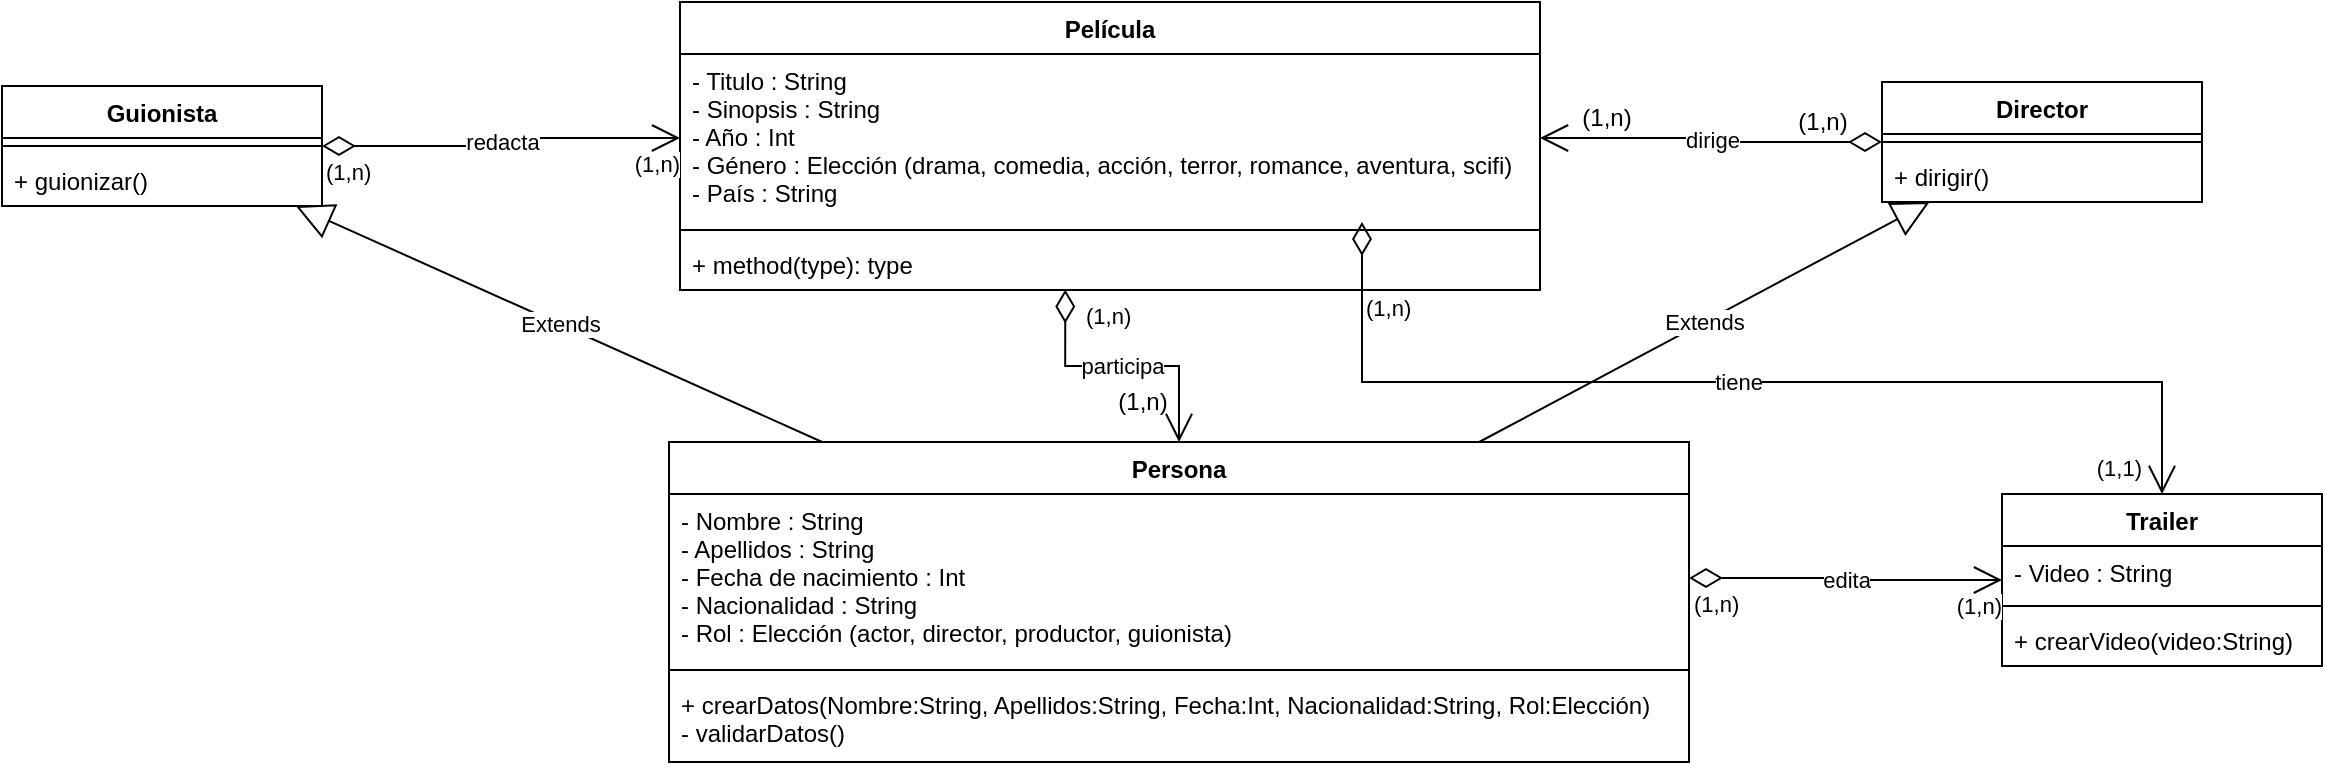 <mxfile version="16.5.4" type="device"><diagram id="4688H94HF23dFsTYzjyk" name="Page-1"><mxGraphModel dx="2048" dy="634" grid="1" gridSize="10" guides="1" tooltips="1" connect="1" arrows="1" fold="1" page="1" pageScale="1" pageWidth="827" pageHeight="1169" math="0" shadow="0"><root><mxCell id="0"/><mxCell id="1" parent="0"/><mxCell id="kCtXfmSQZAjbdjO5wjgW-1" value="Película" style="swimlane;fontStyle=1;align=center;verticalAlign=top;childLayout=stackLayout;horizontal=1;startSize=26;horizontalStack=0;resizeParent=1;resizeParentMax=0;resizeLast=0;collapsible=1;marginBottom=0;" parent="1" vertex="1"><mxGeometry x="199" y="40" width="430" height="144" as="geometry"/></mxCell><mxCell id="kCtXfmSQZAjbdjO5wjgW-2" value="- Titulo : String&#10;- Sinopsis : String&#10;- Año : Int&#10;- Género : Elección (drama, comedia, acción, terror, romance, aventura, scifi)&#10;- País : String" style="text;strokeColor=none;fillColor=none;align=left;verticalAlign=top;spacingLeft=4;spacingRight=4;overflow=hidden;rotatable=0;points=[[0,0.5],[1,0.5]];portConstraint=eastwest;" parent="kCtXfmSQZAjbdjO5wjgW-1" vertex="1"><mxGeometry y="26" width="430" height="84" as="geometry"/></mxCell><mxCell id="kCtXfmSQZAjbdjO5wjgW-3" value="" style="line;strokeWidth=1;fillColor=none;align=left;verticalAlign=middle;spacingTop=-1;spacingLeft=3;spacingRight=3;rotatable=0;labelPosition=right;points=[];portConstraint=eastwest;" parent="kCtXfmSQZAjbdjO5wjgW-1" vertex="1"><mxGeometry y="110" width="430" height="8" as="geometry"/></mxCell><mxCell id="kCtXfmSQZAjbdjO5wjgW-4" value="+ method(type): type" style="text;strokeColor=none;fillColor=none;align=left;verticalAlign=top;spacingLeft=4;spacingRight=4;overflow=hidden;rotatable=0;points=[[0,0.5],[1,0.5]];portConstraint=eastwest;" parent="kCtXfmSQZAjbdjO5wjgW-1" vertex="1"><mxGeometry y="118" width="430" height="26" as="geometry"/></mxCell><mxCell id="kCtXfmSQZAjbdjO5wjgW-5" value="Persona" style="swimlane;fontStyle=1;align=center;verticalAlign=top;childLayout=stackLayout;horizontal=1;startSize=26;horizontalStack=0;resizeParent=1;resizeParentMax=0;resizeLast=0;collapsible=1;marginBottom=0;" parent="1" vertex="1"><mxGeometry x="193.5" y="260" width="510" height="160" as="geometry"/></mxCell><mxCell id="kCtXfmSQZAjbdjO5wjgW-6" value="- Nombre : String&#10;- Apellidos : String&#10;- Fecha de nacimiento : Int&#10;- Nacionalidad : String&#10;- Rol : Elección (actor, director, productor, guionista)" style="text;strokeColor=none;fillColor=none;align=left;verticalAlign=top;spacingLeft=4;spacingRight=4;overflow=hidden;rotatable=0;points=[[0,0.5],[1,0.5]];portConstraint=eastwest;" parent="kCtXfmSQZAjbdjO5wjgW-5" vertex="1"><mxGeometry y="26" width="510" height="84" as="geometry"/></mxCell><mxCell id="kCtXfmSQZAjbdjO5wjgW-7" value="" style="line;strokeWidth=1;fillColor=none;align=left;verticalAlign=middle;spacingTop=-1;spacingLeft=3;spacingRight=3;rotatable=0;labelPosition=right;points=[];portConstraint=eastwest;" parent="kCtXfmSQZAjbdjO5wjgW-5" vertex="1"><mxGeometry y="110" width="510" height="8" as="geometry"/></mxCell><mxCell id="kCtXfmSQZAjbdjO5wjgW-8" value="+ crearDatos(Nombre:String, Apellidos:String, Fecha:Int, Nacionalidad:String, Rol:Elección)&#10;- validarDatos()" style="text;strokeColor=none;fillColor=none;align=left;verticalAlign=top;spacingLeft=4;spacingRight=4;overflow=hidden;rotatable=0;points=[[0,0.5],[1,0.5]];portConstraint=eastwest;" parent="kCtXfmSQZAjbdjO5wjgW-5" vertex="1"><mxGeometry y="118" width="510" height="42" as="geometry"/></mxCell><mxCell id="kCtXfmSQZAjbdjO5wjgW-9" value="participa" style="endArrow=open;html=1;endSize=12;startArrow=diamondThin;startSize=14;startFill=0;edgeStyle=orthogonalEdgeStyle;rounded=0;exitX=0.448;exitY=0.992;exitDx=0;exitDy=0;exitPerimeter=0;" parent="1" source="kCtXfmSQZAjbdjO5wjgW-4" target="kCtXfmSQZAjbdjO5wjgW-5" edge="1"><mxGeometry relative="1" as="geometry"><mxPoint x="330" y="280" as="sourcePoint"/><mxPoint x="490" y="280" as="targetPoint"/></mxGeometry></mxCell><mxCell id="kCtXfmSQZAjbdjO5wjgW-10" value="(1,n)" style="edgeLabel;resizable=0;html=1;align=left;verticalAlign=top;" parent="kCtXfmSQZAjbdjO5wjgW-9" connectable="0" vertex="1"><mxGeometry x="-1" relative="1" as="geometry"><mxPoint x="8" as="offset"/></mxGeometry></mxCell><mxCell id="kCtXfmSQZAjbdjO5wjgW-12" value="(1,n)" style="text;html=1;align=center;verticalAlign=middle;resizable=0;points=[];autosize=1;strokeColor=none;fillColor=none;" parent="1" vertex="1"><mxGeometry x="410" y="230" width="40" height="20" as="geometry"/></mxCell><mxCell id="kCtXfmSQZAjbdjO5wjgW-40" value="Trailer" style="swimlane;fontStyle=1;align=center;verticalAlign=top;childLayout=stackLayout;horizontal=1;startSize=26;horizontalStack=0;resizeParent=1;resizeParentMax=0;resizeLast=0;collapsible=1;marginBottom=0;" parent="1" vertex="1"><mxGeometry x="860" y="286" width="160" height="86" as="geometry"/></mxCell><mxCell id="kCtXfmSQZAjbdjO5wjgW-41" value="- Video : String" style="text;strokeColor=none;fillColor=none;align=left;verticalAlign=top;spacingLeft=4;spacingRight=4;overflow=hidden;rotatable=0;points=[[0,0.5],[1,0.5]];portConstraint=eastwest;" parent="kCtXfmSQZAjbdjO5wjgW-40" vertex="1"><mxGeometry y="26" width="160" height="26" as="geometry"/></mxCell><mxCell id="kCtXfmSQZAjbdjO5wjgW-42" value="" style="line;strokeWidth=1;fillColor=none;align=left;verticalAlign=middle;spacingTop=-1;spacingLeft=3;spacingRight=3;rotatable=0;labelPosition=right;points=[];portConstraint=eastwest;" parent="kCtXfmSQZAjbdjO5wjgW-40" vertex="1"><mxGeometry y="52" width="160" height="8" as="geometry"/></mxCell><mxCell id="kCtXfmSQZAjbdjO5wjgW-43" value="+ crearVideo(video:String)" style="text;strokeColor=none;fillColor=none;align=left;verticalAlign=top;spacingLeft=4;spacingRight=4;overflow=hidden;rotatable=0;points=[[0,0.5],[1,0.5]];portConstraint=eastwest;" parent="kCtXfmSQZAjbdjO5wjgW-40" vertex="1"><mxGeometry y="60" width="160" height="26" as="geometry"/></mxCell><mxCell id="kCtXfmSQZAjbdjO5wjgW-44" value="edita" style="endArrow=open;html=1;endSize=12;startArrow=diamondThin;startSize=14;startFill=0;edgeStyle=orthogonalEdgeStyle;rounded=0;" parent="1" source="kCtXfmSQZAjbdjO5wjgW-6" target="kCtXfmSQZAjbdjO5wjgW-40" edge="1"><mxGeometry relative="1" as="geometry"><mxPoint x="690" y="360" as="sourcePoint"/><mxPoint x="850" y="360" as="targetPoint"/></mxGeometry></mxCell><mxCell id="kCtXfmSQZAjbdjO5wjgW-45" value="(1,n)" style="edgeLabel;resizable=0;html=1;align=left;verticalAlign=top;" parent="kCtXfmSQZAjbdjO5wjgW-44" connectable="0" vertex="1"><mxGeometry x="-1" relative="1" as="geometry"/></mxCell><mxCell id="kCtXfmSQZAjbdjO5wjgW-46" value="(1,n)" style="edgeLabel;resizable=0;html=1;align=right;verticalAlign=top;" parent="kCtXfmSQZAjbdjO5wjgW-44" connectable="0" vertex="1"><mxGeometry x="1" relative="1" as="geometry"/></mxCell><mxCell id="kCtXfmSQZAjbdjO5wjgW-47" value="Director" style="swimlane;fontStyle=1;align=center;verticalAlign=top;childLayout=stackLayout;horizontal=1;startSize=26;horizontalStack=0;resizeParent=1;resizeParentMax=0;resizeLast=0;collapsible=1;marginBottom=0;" parent="1" vertex="1"><mxGeometry x="800" y="80" width="160" height="60" as="geometry"/></mxCell><mxCell id="kCtXfmSQZAjbdjO5wjgW-49" value="" style="line;strokeWidth=1;fillColor=none;align=left;verticalAlign=middle;spacingTop=-1;spacingLeft=3;spacingRight=3;rotatable=0;labelPosition=right;points=[];portConstraint=eastwest;" parent="kCtXfmSQZAjbdjO5wjgW-47" vertex="1"><mxGeometry y="26" width="160" height="8" as="geometry"/></mxCell><mxCell id="kCtXfmSQZAjbdjO5wjgW-50" value="+ dirigir()" style="text;strokeColor=none;fillColor=none;align=left;verticalAlign=top;spacingLeft=4;spacingRight=4;overflow=hidden;rotatable=0;points=[[0,0.5],[1,0.5]];portConstraint=eastwest;" parent="kCtXfmSQZAjbdjO5wjgW-47" vertex="1"><mxGeometry y="34" width="160" height="26" as="geometry"/></mxCell><mxCell id="kCtXfmSQZAjbdjO5wjgW-51" value="Extends" style="endArrow=block;endSize=16;endFill=0;html=1;rounded=0;" parent="1" source="kCtXfmSQZAjbdjO5wjgW-5" target="kCtXfmSQZAjbdjO5wjgW-47" edge="1"><mxGeometry width="160" relative="1" as="geometry"><mxPoint x="590" y="228.82" as="sourcePoint"/><mxPoint x="750" y="228.82" as="targetPoint"/></mxGeometry></mxCell><mxCell id="kCtXfmSQZAjbdjO5wjgW-52" value="dirige" style="endArrow=open;html=1;endSize=12;startArrow=diamondThin;startSize=14;startFill=0;edgeStyle=orthogonalEdgeStyle;rounded=0;" parent="1" source="kCtXfmSQZAjbdjO5wjgW-47" target="kCtXfmSQZAjbdjO5wjgW-2" edge="1"><mxGeometry relative="1" as="geometry"><mxPoint x="720" y="200" as="sourcePoint"/><mxPoint x="880" y="200" as="targetPoint"/></mxGeometry></mxCell><mxCell id="kCtXfmSQZAjbdjO5wjgW-55" value="(1,n)" style="text;html=1;align=center;verticalAlign=middle;resizable=0;points=[];autosize=1;strokeColor=none;fillColor=none;" parent="1" vertex="1"><mxGeometry x="642" y="88" width="40" height="20" as="geometry"/></mxCell><mxCell id="kCtXfmSQZAjbdjO5wjgW-60" value="(1,n)" style="text;html=1;align=center;verticalAlign=middle;resizable=0;points=[];autosize=1;strokeColor=none;fillColor=none;" parent="1" vertex="1"><mxGeometry x="750" y="90" width="40" height="20" as="geometry"/></mxCell><mxCell id="kCtXfmSQZAjbdjO5wjgW-61" value="Guionista" style="swimlane;fontStyle=1;align=center;verticalAlign=top;childLayout=stackLayout;horizontal=1;startSize=26;horizontalStack=0;resizeParent=1;resizeParentMax=0;resizeLast=0;collapsible=1;marginBottom=0;" parent="1" vertex="1"><mxGeometry x="-140" y="82" width="160" height="60" as="geometry"/></mxCell><mxCell id="kCtXfmSQZAjbdjO5wjgW-63" value="" style="line;strokeWidth=1;fillColor=none;align=left;verticalAlign=middle;spacingTop=-1;spacingLeft=3;spacingRight=3;rotatable=0;labelPosition=right;points=[];portConstraint=eastwest;" parent="kCtXfmSQZAjbdjO5wjgW-61" vertex="1"><mxGeometry y="26" width="160" height="8" as="geometry"/></mxCell><mxCell id="kCtXfmSQZAjbdjO5wjgW-64" value="+ guionizar()" style="text;strokeColor=none;fillColor=none;align=left;verticalAlign=top;spacingLeft=4;spacingRight=4;overflow=hidden;rotatable=0;points=[[0,0.5],[1,0.5]];portConstraint=eastwest;" parent="kCtXfmSQZAjbdjO5wjgW-61" vertex="1"><mxGeometry y="34" width="160" height="26" as="geometry"/></mxCell><mxCell id="kCtXfmSQZAjbdjO5wjgW-68" value="Extends" style="endArrow=block;endSize=16;endFill=0;html=1;rounded=0;" parent="1" source="kCtXfmSQZAjbdjO5wjgW-5" target="kCtXfmSQZAjbdjO5wjgW-61" edge="1"><mxGeometry width="160" relative="1" as="geometry"><mxPoint x="80" y="220" as="sourcePoint"/><mxPoint x="240" y="220" as="targetPoint"/></mxGeometry></mxCell><mxCell id="kCtXfmSQZAjbdjO5wjgW-69" value="redacta" style="endArrow=open;html=1;endSize=12;startArrow=diamondThin;startSize=14;startFill=0;edgeStyle=orthogonalEdgeStyle;rounded=0;" parent="1" source="kCtXfmSQZAjbdjO5wjgW-61" target="kCtXfmSQZAjbdjO5wjgW-2" edge="1"><mxGeometry relative="1" as="geometry"><mxPoint x="80" y="220" as="sourcePoint"/><mxPoint x="240" y="220" as="targetPoint"/></mxGeometry></mxCell><mxCell id="kCtXfmSQZAjbdjO5wjgW-70" value="(1,n)" style="edgeLabel;resizable=0;html=1;align=left;verticalAlign=top;" parent="kCtXfmSQZAjbdjO5wjgW-69" connectable="0" vertex="1"><mxGeometry x="-1" relative="1" as="geometry"/></mxCell><mxCell id="kCtXfmSQZAjbdjO5wjgW-71" value="(1,n)" style="edgeLabel;resizable=0;html=1;align=right;verticalAlign=top;" parent="kCtXfmSQZAjbdjO5wjgW-69" connectable="0" vertex="1"><mxGeometry x="1" relative="1" as="geometry"/></mxCell><mxCell id="kCtXfmSQZAjbdjO5wjgW-72" value="tiene" style="endArrow=open;html=1;endSize=12;startArrow=diamondThin;startSize=14;startFill=0;edgeStyle=orthogonalEdgeStyle;rounded=0;" parent="1" source="kCtXfmSQZAjbdjO5wjgW-2" target="kCtXfmSQZAjbdjO5wjgW-40" edge="1"><mxGeometry relative="1" as="geometry"><mxPoint x="740" y="239.41" as="sourcePoint"/><mxPoint x="900" y="239.41" as="targetPoint"/><Array as="points"><mxPoint x="540" y="230"/><mxPoint x="940" y="230"/></Array></mxGeometry></mxCell><mxCell id="kCtXfmSQZAjbdjO5wjgW-73" value="(1,n)" style="edgeLabel;resizable=0;html=1;align=left;verticalAlign=top;" parent="kCtXfmSQZAjbdjO5wjgW-72" connectable="0" vertex="1"><mxGeometry x="-1" relative="1" as="geometry"><mxPoint y="30" as="offset"/></mxGeometry></mxCell><mxCell id="kCtXfmSQZAjbdjO5wjgW-74" value="(1,1)" style="edgeLabel;resizable=0;html=1;align=right;verticalAlign=top;" parent="kCtXfmSQZAjbdjO5wjgW-72" connectable="0" vertex="1"><mxGeometry x="1" relative="1" as="geometry"><mxPoint x="-10" y="-26" as="offset"/></mxGeometry></mxCell></root></mxGraphModel></diagram></mxfile>